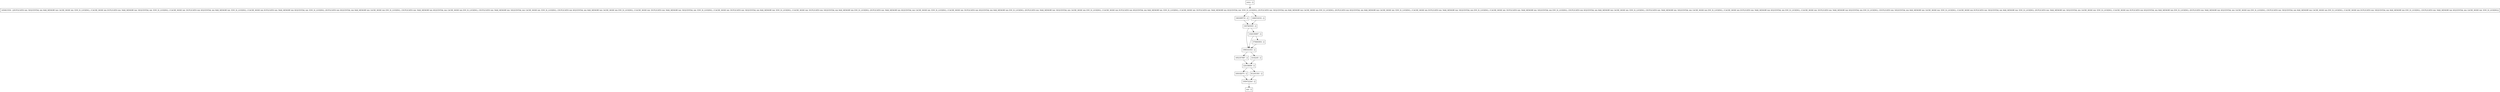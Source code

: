 digraph prepareForUpdate {
node [shape=record];
1947665935 [label="1947665935 - []"];
1990161053 [label="1990161053 - []"];
224108009 [label="224108009 - []"];
1852357887 [label="1852357887 - []"];
1663499733 [label="1663499733 - []"];
entry [label="entry - []"];
exit [label="exit - []"];
458182075 [label="458182075 - []"];
812351501 [label="812351501 - []"];
1939722243 [label="1939722243 - []"];
1650815550 [label="1650815550 - [(DUPLICATES && !SEQUENTIAL && MAX_MEMORY && CACHE_MODE && !ENV_IS_LOCKING), (!CACHE_MODE && DUPLICATES && !MAX_MEMORY && !SEQUENTIAL && !ENV_IS_LOCKING), (!CACHE_MODE && !DUPLICATES && SEQUENTIAL && MAX_MEMORY && !ENV_IS_LOCKING), (!CACHE_MODE && DUPLICATES && !MAX_MEMORY && SEQUENTIAL && !ENV_IS_LOCKING), (DUPLICATES && SEQUENTIAL && MAX_MEMORY && CACHE_MODE && ENV_IS_LOCKING), (!DUPLICATES && !MAX_MEMORY && SEQUENTIAL && CACHE_MODE && ENV_IS_LOCKING), (!DUPLICATES && !MAX_MEMORY && !SEQUENTIAL && CACHE_MODE && !ENV_IS_LOCKING), (!DUPLICATES && SEQUENTIAL && MAX_MEMORY && CACHE_MODE && ENV_IS_LOCKING), (!CACHE_MODE && !DUPLICATES && !MAX_MEMORY && !SEQUENTIAL && !ENV_IS_LOCKING), (!CACHE_MODE && !DUPLICATES && !SEQUENTIAL && MAX_MEMORY && !ENV_IS_LOCKING), (!CACHE_MODE && !DUPLICATES && !SEQUENTIAL && MAX_MEMORY && ENV_IS_LOCKING), (DUPLICATES && !MAX_MEMORY && SEQUENTIAL && CACHE_MODE && !ENV_IS_LOCKING), (!CACHE_MODE && !DUPLICATES && SEQUENTIAL && MAX_MEMORY && ENV_IS_LOCKING), (DUPLICATES && !MAX_MEMORY && !SEQUENTIAL && CACHE_MODE && ENV_IS_LOCKING), (!CACHE_MODE && DUPLICATES && SEQUENTIAL && MAX_MEMORY && !ENV_IS_LOCKING), (!CACHE_MODE && !DUPLICATES && !MAX_MEMORY && SEQUENTIAL && !ENV_IS_LOCKING), (DUPLICATES && !SEQUENTIAL && MAX_MEMORY && CACHE_MODE && ENV_IS_LOCKING), (DUPLICATES && SEQUENTIAL && MAX_MEMORY && CACHE_MODE && !ENV_IS_LOCKING), (!CACHE_MODE && DUPLICATES && !MAX_MEMORY && !SEQUENTIAL && ENV_IS_LOCKING), (!CACHE_MODE && !DUPLICATES && !MAX_MEMORY && !SEQUENTIAL && ENV_IS_LOCKING), (!DUPLICATES && SEQUENTIAL && MAX_MEMORY && CACHE_MODE && !ENV_IS_LOCKING), (!DUPLICATES && !MAX_MEMORY && !SEQUENTIAL && CACHE_MODE && ENV_IS_LOCKING), (!CACHE_MODE && DUPLICATES && !MAX_MEMORY && SEQUENTIAL && ENV_IS_LOCKING), (!CACHE_MODE && !DUPLICATES && !MAX_MEMORY && SEQUENTIAL && ENV_IS_LOCKING), (!DUPLICATES && !SEQUENTIAL && MAX_MEMORY && CACHE_MODE && !ENV_IS_LOCKING), (!CACHE_MODE && DUPLICATES && !SEQUENTIAL && MAX_MEMORY && !ENV_IS_LOCKING), (DUPLICATES && !MAX_MEMORY && !SEQUENTIAL && CACHE_MODE && !ENV_IS_LOCKING), (!CACHE_MODE && DUPLICATES && SEQUENTIAL && MAX_MEMORY && ENV_IS_LOCKING), (DUPLICATES && !MAX_MEMORY && SEQUENTIAL && CACHE_MODE && ENV_IS_LOCKING), (!DUPLICATES && !SEQUENTIAL && MAX_MEMORY && CACHE_MODE && ENV_IS_LOCKING), (!CACHE_MODE && DUPLICATES && !SEQUENTIAL && MAX_MEMORY && ENV_IS_LOCKING), (!DUPLICATES && !MAX_MEMORY && SEQUENTIAL && CACHE_MODE && !ENV_IS_LOCKING)]"];
1666516332 [label="1666516332 - []"];
1026190897 [label="1026190897 - []"];
570683854 [label="570683854 - []"];
6102245 [label="6102245 - []"];
entry;
exit;
1947665935 -> 1026190897;
1947665935 -> 1990161053;
1990161053 -> 1852357887;
1990161053 -> 6102245;
224108009 -> 458182075;
224108009 -> 812351501;
1852357887 -> 224108009;
1663499733 -> 1947665935;
entry -> 1650815550;
458182075 -> 1939722243;
812351501 -> 1939722243;
1939722243 -> exit;
1650815550 -> 1663499733;
1650815550 -> 1666516332;
1666516332 -> 1947665935;
1026190897 -> 1990161053;
1026190897 -> 570683854;
570683854 -> 1990161053;
6102245 -> 224108009;
}
